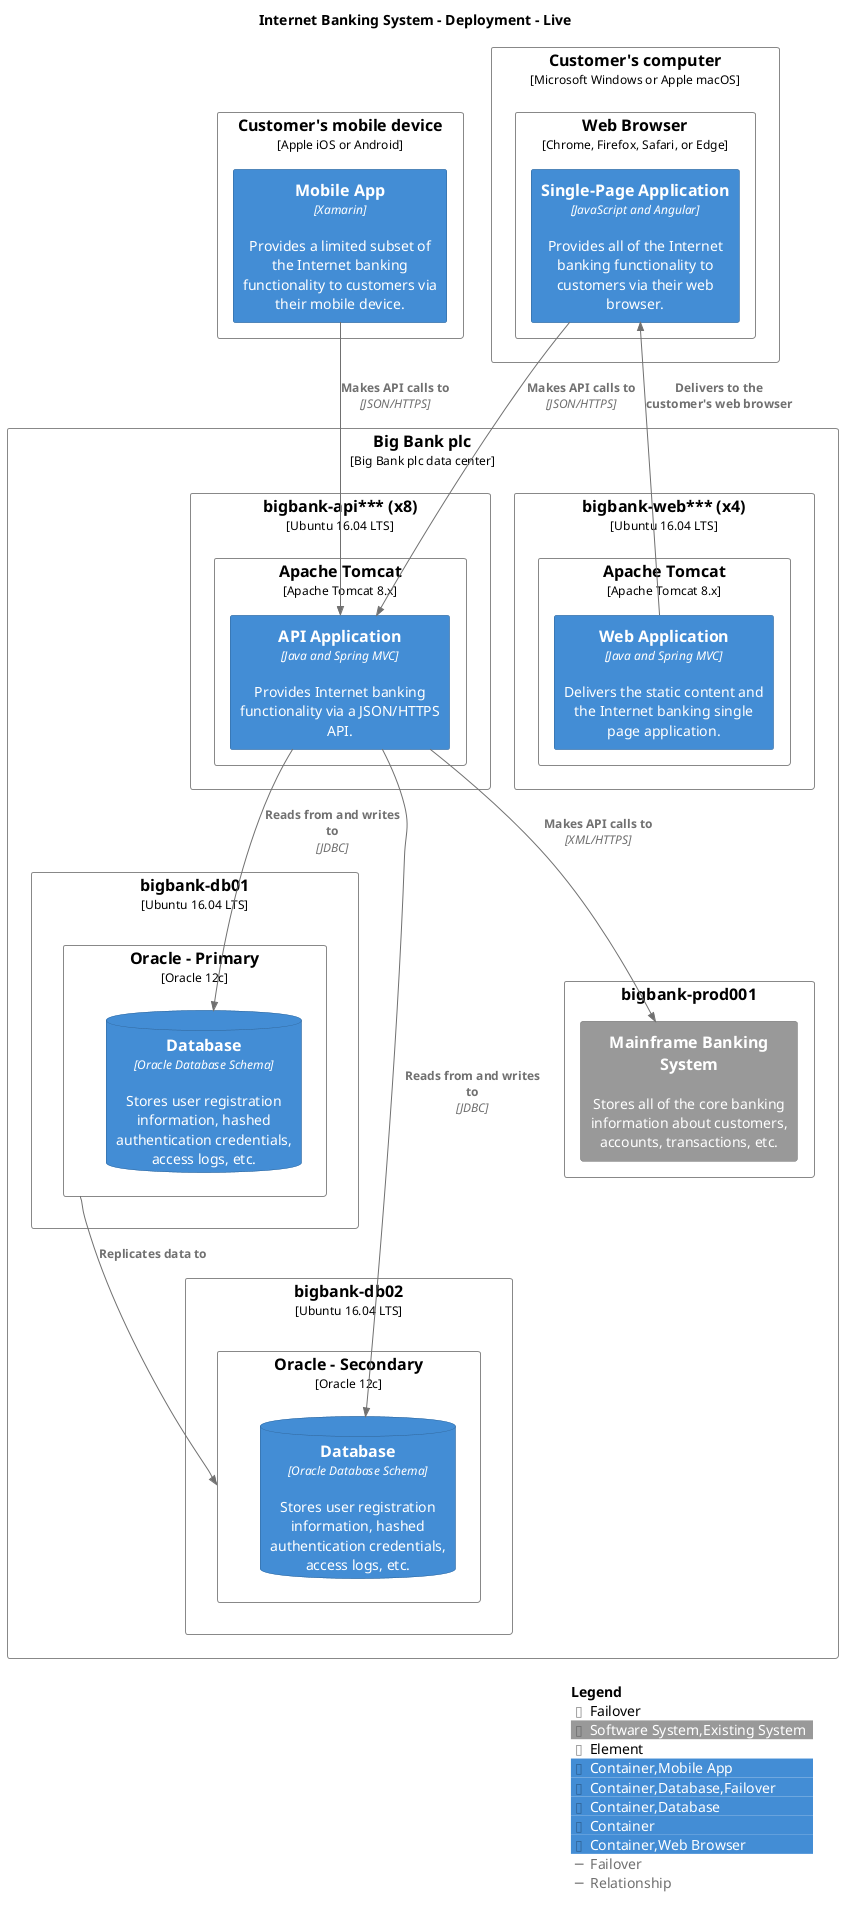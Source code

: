 @startuml
set separator none
title Internet Banking System - Deployment - Live

top to bottom direction

!include <C4/C4>
!include <C4/C4_Context>
!include <C4/C4_Container>
!include <C4/C4_Deployment>

AddElementTag("Failover", $bgColor="#ffffff", $borderColor="#888888", $fontColor="#000000", $sprite="", $shadowing="")
AddElementTag("Software System,Existing System", $bgColor="#999999", $borderColor="#6b6b6b", $fontColor="#ffffff", $sprite="", $shadowing="")
AddElementTag("Element", $bgColor="#ffffff", $borderColor="#888888", $fontColor="#000000", $sprite="", $shadowing="")
AddElementTag("Container,Mobile App", $bgColor="#438dd5", $borderColor="#2e6295", $fontColor="#ffffff", $sprite="", $shadowing="")
AddElementTag("Container,Database,Failover", $bgColor="#438dd5", $borderColor="#2e6295", $fontColor="#ffffff", $sprite="", $shadowing="")
AddElementTag("Container,Database", $bgColor="#438dd5", $borderColor="#2e6295", $fontColor="#ffffff", $sprite="", $shadowing="")
AddElementTag("Container", $bgColor="#438dd5", $borderColor="#2e6295", $fontColor="#ffffff", $sprite="", $shadowing="")
AddElementTag("Container,Web Browser", $bgColor="#438dd5", $borderColor="#2e6295", $fontColor="#ffffff", $sprite="", $shadowing="")

AddRelTag("Failover", $textColor="#707070", $lineColor="#707070", $lineStyle = "")
AddRelTag("Relationship", $textColor="#707070", $lineColor="#707070", $lineStyle = "")

Deployment_Node(Live.Customersmobiledevice, "Customer's mobile device", "Apple iOS or Android", $tags="Element") {
  Container(Live.Customersmobiledevice.MobileApp_1, "Mobile App", "Xamarin", "Provides a limited subset of the Internet banking functionality to customers via their mobile device.", $tags="Container,Mobile App")
}

Deployment_Node(Live.Customerscomputer, "Customer's computer", "Microsoft Windows or Apple macOS", $tags="Element") {
  Deployment_Node(Live.Customerscomputer.WebBrowser, "Web Browser", "Chrome, Firefox, Safari, or Edge", $tags="Element") {
    Container(Live.Customerscomputer.WebBrowser.SinglePageApplication_1, "Single-Page Application", "JavaScript and Angular", "Provides all of the Internet banking functionality to customers via their web browser.", $tags="Container,Web Browser")
  }

}

Deployment_Node(Live.BigBankplc, "Big Bank plc", "Big Bank plc data center", $tags="Element") {
  Deployment_Node(Live.BigBankplc.bigbankapi, "bigbank-api*** (x8)", "Ubuntu 16.04 LTS", $tags="Element") {
    Deployment_Node(Live.BigBankplc.bigbankapi.ApacheTomcat, "Apache Tomcat", "Apache Tomcat 8.x", $tags="Element") {
      Container(Live.BigBankplc.bigbankapi.ApacheTomcat.APIApplication_1, "API Application", "Java and Spring MVC", "Provides Internet banking functionality via a JSON/HTTPS API.", $tags="Container")
    }

  }

  Deployment_Node(Live.BigBankplc.bigbankdb01, "bigbank-db01", "Ubuntu 16.04 LTS", $tags="Element") {
    Deployment_Node(Live.BigBankplc.bigbankdb01.OraclePrimary, "Oracle - Primary", "Oracle 12c", $tags="Element") {
      ContainerDb(Live.BigBankplc.bigbankdb01.OraclePrimary.Database_1, "Database", "Oracle Database Schema", "Stores user registration information, hashed authentication credentials, access logs, etc.", $tags="Container,Database")
    }

  }

  Deployment_Node(Live.BigBankplc.bigbankdb02, "bigbank-db02", "Ubuntu 16.04 LTS", $tags="Failover") {
    Deployment_Node(Live.BigBankplc.bigbankdb02.OracleSecondary, "Oracle - Secondary", "Oracle 12c", $tags="Failover") {
      ContainerDb(Live.BigBankplc.bigbankdb02.OracleSecondary.Database_2, "Database", "Oracle Database Schema", "Stores user registration information, hashed authentication credentials, access logs, etc.", $tags="Container,Database,Failover")
    }

  }

  Deployment_Node(Live.BigBankplc.bigbankprod001, "bigbank-prod001", $tags="Element") {
    System(Live.BigBankplc.bigbankprod001.MainframeBankingSystem_1, "Mainframe Banking System", "Stores all of the core banking information about customers, accounts, transactions, etc.", $tags="Software System,Existing System")
  }

  Deployment_Node(Live.BigBankplc.bigbankweb, "bigbank-web*** (x4)", "Ubuntu 16.04 LTS", $tags="Element") {
    Deployment_Node(Live.BigBankplc.bigbankweb.ApacheTomcat, "Apache Tomcat", "Apache Tomcat 8.x", $tags="Element") {
      Container(Live.BigBankplc.bigbankweb.ApacheTomcat.WebApplication_1, "Web Application", "Java and Spring MVC", "Delivers the static content and the Internet banking single page application.", $tags="Container")
    }

  }

}

Rel_D(Live.BigBankplc.bigbankweb.ApacheTomcat.WebApplication_1, Live.Customerscomputer.WebBrowser.SinglePageApplication_1, "Delivers to the customer's web browser", $tags="Relationship")
Rel_D(Live.Customersmobiledevice.MobileApp_1, Live.BigBankplc.bigbankapi.ApacheTomcat.APIApplication_1, "Makes API calls to", "JSON/HTTPS", $tags="Relationship")
Rel_D(Live.Customerscomputer.WebBrowser.SinglePageApplication_1, Live.BigBankplc.bigbankapi.ApacheTomcat.APIApplication_1, "Makes API calls to", "JSON/HTTPS", $tags="Relationship")
Rel_D(Live.BigBankplc.bigbankapi.ApacheTomcat.APIApplication_1, Live.BigBankplc.bigbankprod001.MainframeBankingSystem_1, "Makes API calls to", "XML/HTTPS", $tags="Relationship")
Rel_D(Live.BigBankplc.bigbankapi.ApacheTomcat.APIApplication_1, Live.BigBankplc.bigbankdb01.OraclePrimary.Database_1, "Reads from and writes to", "JDBC", $tags="Relationship")
Rel_D(Live.BigBankplc.bigbankapi.ApacheTomcat.APIApplication_1, Live.BigBankplc.bigbankdb02.OracleSecondary.Database_2, "Reads from and writes to", "JDBC", $tags="Failover")
Rel_D(Live.BigBankplc.bigbankdb01.OraclePrimary, Live.BigBankplc.bigbankdb02.OracleSecondary, "Replicates data to", $tags="Relationship")

SHOW_LEGEND(true)
@enduml